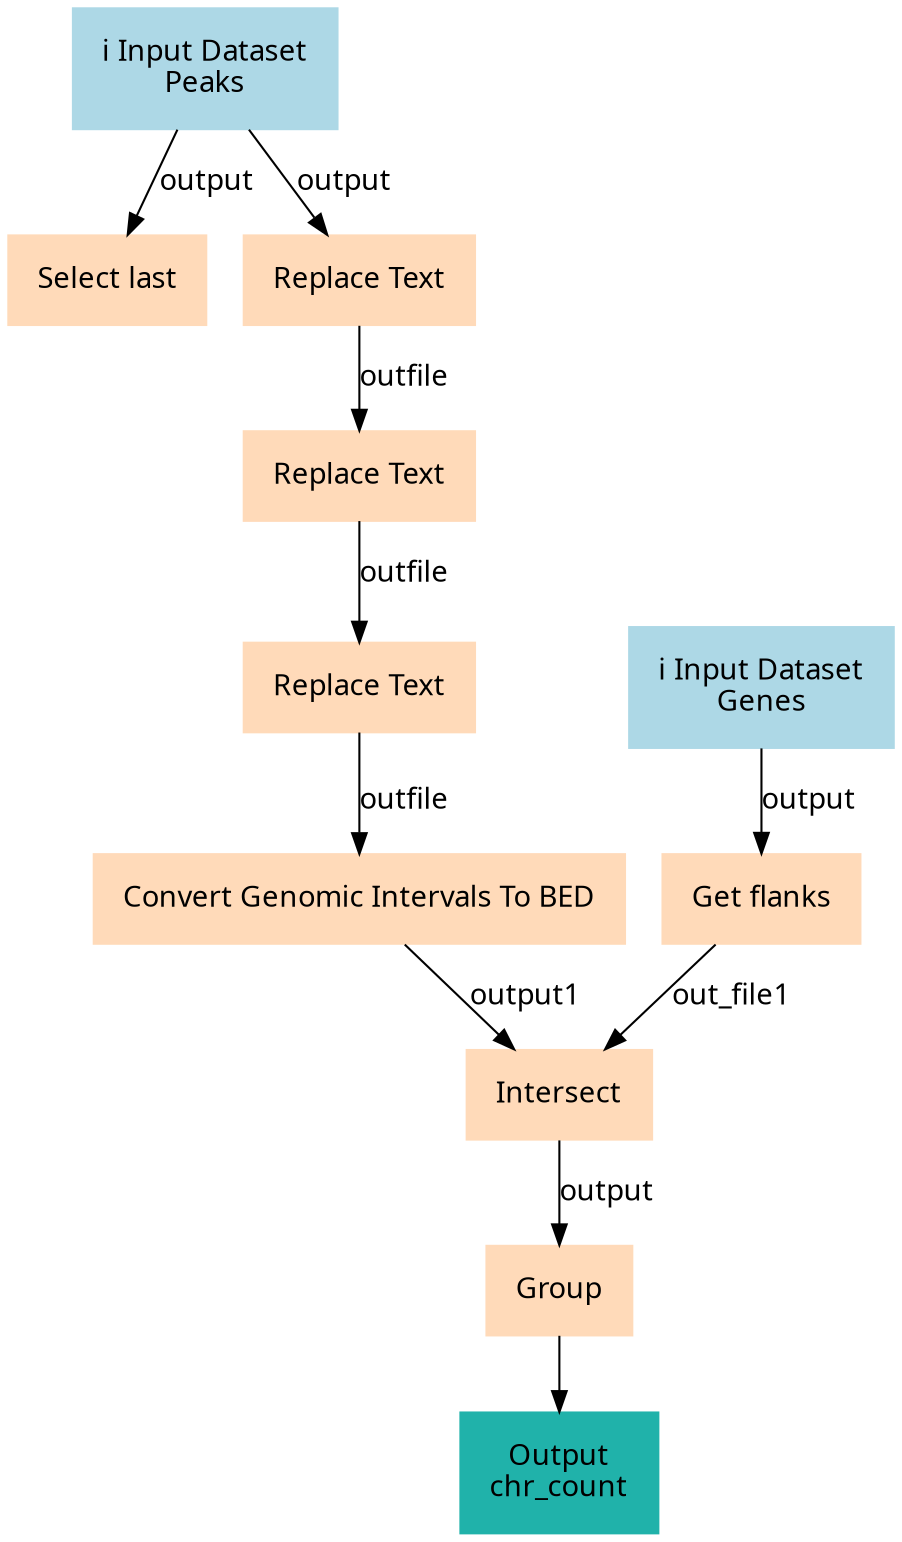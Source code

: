 digraph main {
  node [fontname="Atkinson Hyperlegible", shape=box, color=white,style=filled,color=peachpuff,margin="0.2,0.2"];
  edge [fontname="Atkinson Hyperlegible"];
  0[color=lightblue,label="ℹ️ Input Dataset\nPeaks"]
  1[color=lightblue,label="ℹ️ Input Dataset\nGenes"]
  2[label="Select last"]
  0 -> 2 [label="output"]
  3[label="Replace Text"]
  0 -> 3 [label="output"]
  4[label="Get flanks"]
  1 -> 4 [label="output"]
  5[label="Replace Text"]
  3 -> 5 [label="outfile"]
  6[label="Replace Text"]
  5 -> 6 [label="outfile"]
  7[label="Convert Genomic Intervals To BED"]
  6 -> 7 [label="outfile"]
  8[label="Intersect"]
  4 -> 8 [label="out_file1"]
  7 -> 8 [label="output1"]
  9[label="Group"]
  8 -> 9 [label="output"]
  k32eb0a8ba91f4923a21049b7609c46dc[color=lightseagreen,label="Output\nchr_count"]
  9 -> k32eb0a8ba91f4923a21049b7609c46dc
}